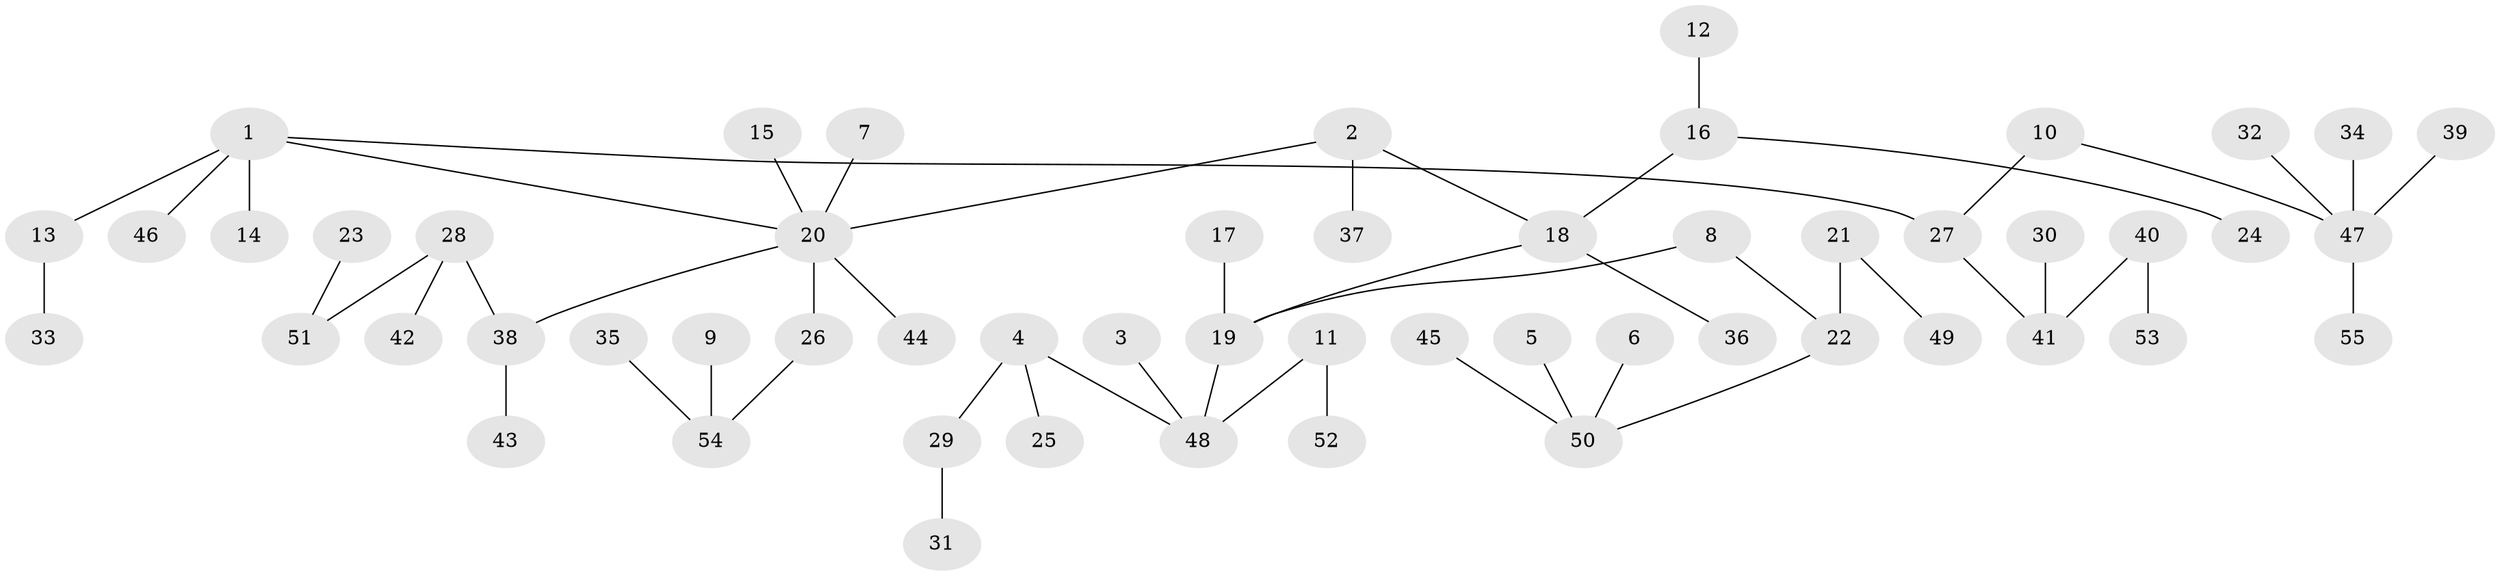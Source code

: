 // original degree distribution, {5: 0.03636363636363636, 4: 0.06363636363636363, 8: 0.00909090909090909, 2: 0.24545454545454545, 1: 0.5181818181818182, 6: 0.02727272727272727, 3: 0.1}
// Generated by graph-tools (version 1.1) at 2025/02/03/09/25 03:02:20]
// undirected, 55 vertices, 54 edges
graph export_dot {
graph [start="1"]
  node [color=gray90,style=filled];
  1;
  2;
  3;
  4;
  5;
  6;
  7;
  8;
  9;
  10;
  11;
  12;
  13;
  14;
  15;
  16;
  17;
  18;
  19;
  20;
  21;
  22;
  23;
  24;
  25;
  26;
  27;
  28;
  29;
  30;
  31;
  32;
  33;
  34;
  35;
  36;
  37;
  38;
  39;
  40;
  41;
  42;
  43;
  44;
  45;
  46;
  47;
  48;
  49;
  50;
  51;
  52;
  53;
  54;
  55;
  1 -- 13 [weight=1.0];
  1 -- 14 [weight=1.0];
  1 -- 20 [weight=1.0];
  1 -- 27 [weight=1.0];
  1 -- 46 [weight=1.0];
  2 -- 18 [weight=1.0];
  2 -- 20 [weight=1.0];
  2 -- 37 [weight=1.0];
  3 -- 48 [weight=1.0];
  4 -- 25 [weight=1.0];
  4 -- 29 [weight=1.0];
  4 -- 48 [weight=1.0];
  5 -- 50 [weight=1.0];
  6 -- 50 [weight=1.0];
  7 -- 20 [weight=1.0];
  8 -- 19 [weight=1.0];
  8 -- 22 [weight=1.0];
  9 -- 54 [weight=1.0];
  10 -- 27 [weight=1.0];
  10 -- 47 [weight=1.0];
  11 -- 48 [weight=1.0];
  11 -- 52 [weight=1.0];
  12 -- 16 [weight=1.0];
  13 -- 33 [weight=1.0];
  15 -- 20 [weight=1.0];
  16 -- 18 [weight=1.0];
  16 -- 24 [weight=1.0];
  17 -- 19 [weight=1.0];
  18 -- 19 [weight=1.0];
  18 -- 36 [weight=1.0];
  19 -- 48 [weight=1.0];
  20 -- 26 [weight=1.0];
  20 -- 38 [weight=1.0];
  20 -- 44 [weight=1.0];
  21 -- 22 [weight=1.0];
  21 -- 49 [weight=1.0];
  22 -- 50 [weight=1.0];
  23 -- 51 [weight=1.0];
  26 -- 54 [weight=1.0];
  27 -- 41 [weight=1.0];
  28 -- 38 [weight=1.0];
  28 -- 42 [weight=1.0];
  28 -- 51 [weight=1.0];
  29 -- 31 [weight=1.0];
  30 -- 41 [weight=1.0];
  32 -- 47 [weight=1.0];
  34 -- 47 [weight=1.0];
  35 -- 54 [weight=1.0];
  38 -- 43 [weight=1.0];
  39 -- 47 [weight=1.0];
  40 -- 41 [weight=1.0];
  40 -- 53 [weight=1.0];
  45 -- 50 [weight=1.0];
  47 -- 55 [weight=1.0];
}

